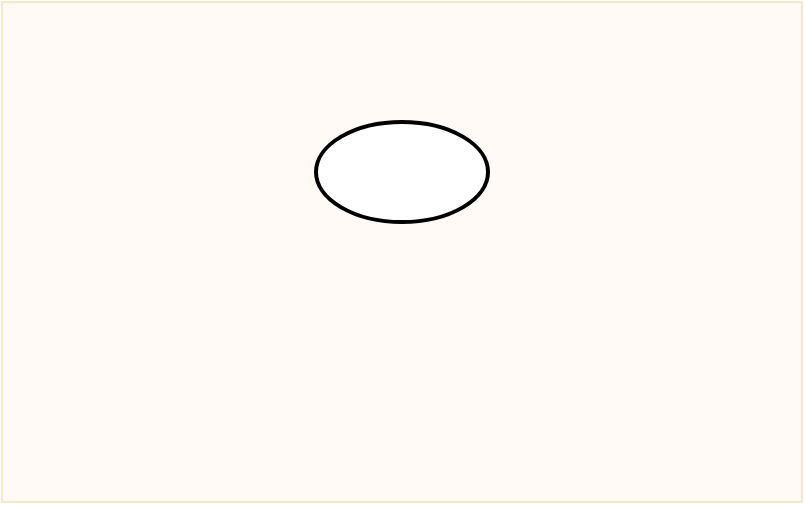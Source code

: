 <mxfile version="24.5.3" type="github">
  <diagram name="第 1 页" id="VweGz7vqr8bSAwefDRZ3">
    <mxGraphModel dx="1050" dy="1699" grid="1" gridSize="10" guides="1" tooltips="1" connect="1" arrows="1" fold="1" page="1" pageScale="1" pageWidth="827" pageHeight="1169" math="0" shadow="0">
      <root>
        <mxCell id="0" />
        <mxCell id="1" parent="0" />
        <mxCell id="j9VCMZbwd8vMffFG7V5M-3" value="" style="rounded=0;whiteSpace=wrap;html=1;opacity=20;fillColor=#ffe6cc;strokeColor=#d79b00;" vertex="1" parent="1">
          <mxGeometry x="153" y="-640" width="400" height="250" as="geometry" />
        </mxCell>
        <mxCell id="j9VCMZbwd8vMffFG7V5M-1" value="" style="strokeWidth=2;html=1;shape=mxgraph.flowchart.start_1;whiteSpace=wrap;" vertex="1" parent="1">
          <mxGeometry x="310" y="-580" width="86" height="50" as="geometry" />
        </mxCell>
      </root>
    </mxGraphModel>
  </diagram>
</mxfile>
